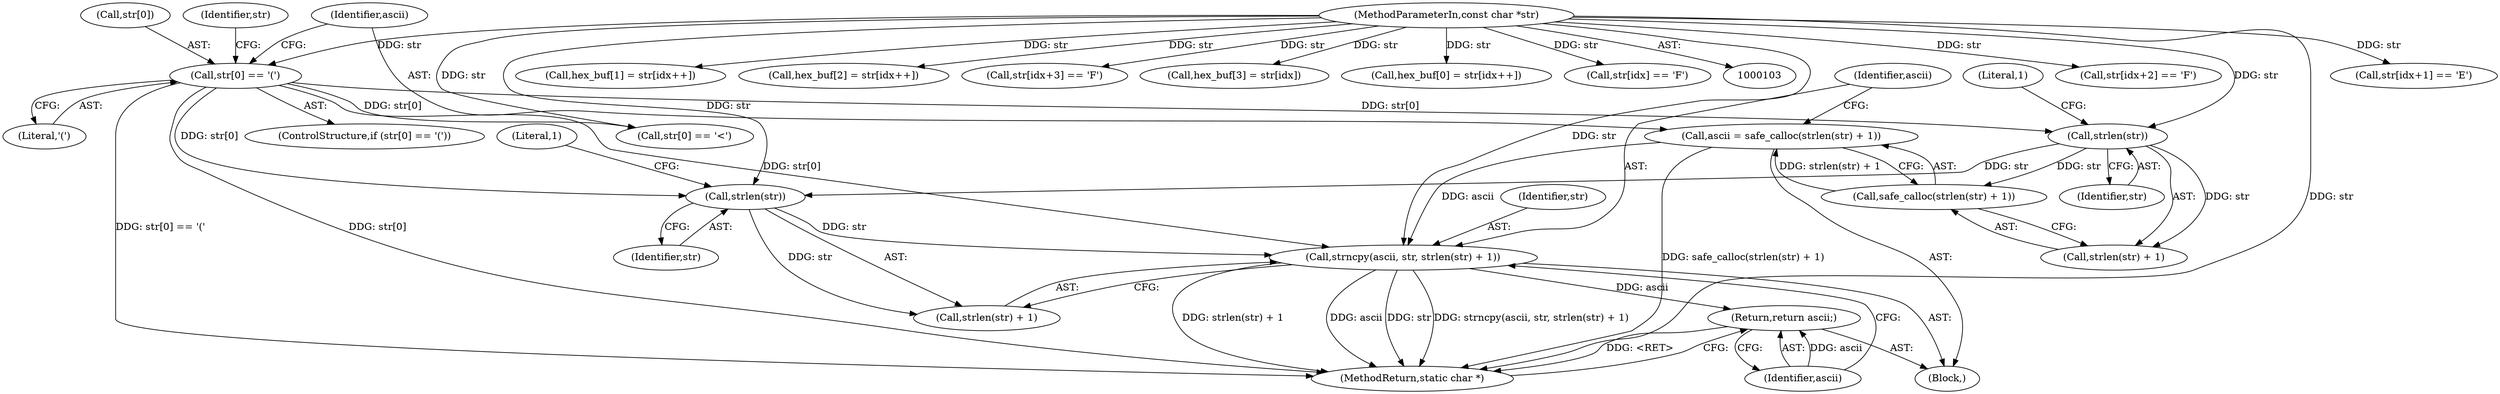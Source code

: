 digraph "0_pdfresurrect_0c4120fffa3dffe97b95c486a120eded82afe8a6_1@API" {
"1000138" [label="(Call,strncpy(ascii, str, strlen(str) + 1))"];
"1000131" [label="(Call,ascii = safe_calloc(strlen(str) + 1))"];
"1000133" [label="(Call,safe_calloc(strlen(str) + 1))"];
"1000135" [label="(Call,strlen(str))"];
"1000125" [label="(Call,str[0] == '(')"];
"1000104" [label="(MethodParameterIn,const char *str)"];
"1000142" [label="(Call,strlen(str))"];
"1000145" [label="(Return,return ascii;)"];
"1000124" [label="(ControlStructure,if (str[0] == '('))"];
"1000131" [label="(Call,ascii = safe_calloc(strlen(str) + 1))"];
"1000136" [label="(Identifier,str)"];
"1000182" [label="(Call,str[idx+2] == 'F')"];
"1000174" [label="(Call,str[idx+1] == 'E')"];
"1000259" [label="(MethodReturn,static char *)"];
"1000146" [label="(Identifier,ascii)"];
"1000138" [label="(Call,strncpy(ascii, str, strlen(str) + 1))"];
"1000139" [label="(Identifier,ascii)"];
"1000133" [label="(Call,safe_calloc(strlen(str) + 1))"];
"1000144" [label="(Literal,1)"];
"1000129" [label="(Literal,'(')"];
"1000137" [label="(Literal,1)"];
"1000142" [label="(Call,strlen(str))"];
"1000225" [label="(Call,hex_buf[1] = str[idx++])"];
"1000233" [label="(Call,hex_buf[2] = str[idx++])"];
"1000189" [label="(Call,str[idx+3] == 'F')"];
"1000104" [label="(MethodParameterIn,const char *str)"];
"1000130" [label="(Block,)"];
"1000143" [label="(Identifier,str)"];
"1000241" [label="(Call,hex_buf[3] = str[idx])"];
"1000134" [label="(Call,strlen(str) + 1)"];
"1000132" [label="(Identifier,ascii)"];
"1000217" [label="(Call,hex_buf[0] = str[idx++])"];
"1000140" [label="(Identifier,str)"];
"1000151" [label="(Identifier,str)"];
"1000141" [label="(Call,strlen(str) + 1)"];
"1000125" [label="(Call,str[0] == '(')"];
"1000149" [label="(Call,str[0] == '<')"];
"1000168" [label="(Call,str[idx] == 'F')"];
"1000135" [label="(Call,strlen(str))"];
"1000126" [label="(Call,str[0])"];
"1000145" [label="(Return,return ascii;)"];
"1000138" -> "1000130"  [label="AST: "];
"1000138" -> "1000141"  [label="CFG: "];
"1000139" -> "1000138"  [label="AST: "];
"1000140" -> "1000138"  [label="AST: "];
"1000141" -> "1000138"  [label="AST: "];
"1000146" -> "1000138"  [label="CFG: "];
"1000138" -> "1000259"  [label="DDG: str"];
"1000138" -> "1000259"  [label="DDG: strncpy(ascii, str, strlen(str) + 1)"];
"1000138" -> "1000259"  [label="DDG: strlen(str) + 1"];
"1000138" -> "1000259"  [label="DDG: ascii"];
"1000131" -> "1000138"  [label="DDG: ascii"];
"1000125" -> "1000138"  [label="DDG: str[0]"];
"1000142" -> "1000138"  [label="DDG: str"];
"1000104" -> "1000138"  [label="DDG: str"];
"1000138" -> "1000145"  [label="DDG: ascii"];
"1000131" -> "1000130"  [label="AST: "];
"1000131" -> "1000133"  [label="CFG: "];
"1000132" -> "1000131"  [label="AST: "];
"1000133" -> "1000131"  [label="AST: "];
"1000139" -> "1000131"  [label="CFG: "];
"1000131" -> "1000259"  [label="DDG: safe_calloc(strlen(str) + 1)"];
"1000133" -> "1000131"  [label="DDG: strlen(str) + 1"];
"1000133" -> "1000134"  [label="CFG: "];
"1000134" -> "1000133"  [label="AST: "];
"1000135" -> "1000133"  [label="DDG: str"];
"1000135" -> "1000134"  [label="AST: "];
"1000135" -> "1000136"  [label="CFG: "];
"1000136" -> "1000135"  [label="AST: "];
"1000137" -> "1000135"  [label="CFG: "];
"1000135" -> "1000134"  [label="DDG: str"];
"1000125" -> "1000135"  [label="DDG: str[0]"];
"1000104" -> "1000135"  [label="DDG: str"];
"1000135" -> "1000142"  [label="DDG: str"];
"1000125" -> "1000124"  [label="AST: "];
"1000125" -> "1000129"  [label="CFG: "];
"1000126" -> "1000125"  [label="AST: "];
"1000129" -> "1000125"  [label="AST: "];
"1000132" -> "1000125"  [label="CFG: "];
"1000151" -> "1000125"  [label="CFG: "];
"1000125" -> "1000259"  [label="DDG: str[0]"];
"1000125" -> "1000259"  [label="DDG: str[0] == '('"];
"1000104" -> "1000125"  [label="DDG: str"];
"1000125" -> "1000142"  [label="DDG: str[0]"];
"1000125" -> "1000149"  [label="DDG: str[0]"];
"1000104" -> "1000103"  [label="AST: "];
"1000104" -> "1000259"  [label="DDG: str"];
"1000104" -> "1000142"  [label="DDG: str"];
"1000104" -> "1000149"  [label="DDG: str"];
"1000104" -> "1000168"  [label="DDG: str"];
"1000104" -> "1000174"  [label="DDG: str"];
"1000104" -> "1000182"  [label="DDG: str"];
"1000104" -> "1000189"  [label="DDG: str"];
"1000104" -> "1000217"  [label="DDG: str"];
"1000104" -> "1000225"  [label="DDG: str"];
"1000104" -> "1000233"  [label="DDG: str"];
"1000104" -> "1000241"  [label="DDG: str"];
"1000142" -> "1000141"  [label="AST: "];
"1000142" -> "1000143"  [label="CFG: "];
"1000143" -> "1000142"  [label="AST: "];
"1000144" -> "1000142"  [label="CFG: "];
"1000142" -> "1000141"  [label="DDG: str"];
"1000145" -> "1000130"  [label="AST: "];
"1000145" -> "1000146"  [label="CFG: "];
"1000146" -> "1000145"  [label="AST: "];
"1000259" -> "1000145"  [label="CFG: "];
"1000145" -> "1000259"  [label="DDG: <RET>"];
"1000146" -> "1000145"  [label="DDG: ascii"];
}
